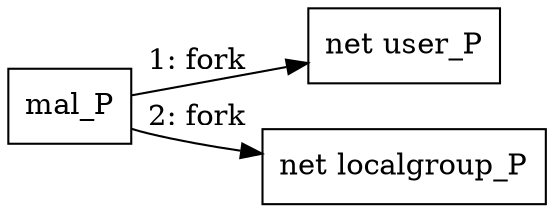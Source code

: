 digraph "T1078.003" {
rankdir="LR"
size="9"
fixedsize="false"
splines="true"
nodesep=0.3
ranksep=0
fontsize=10
overlap="scalexy"
engine= "neato"
	"mal_P" [node_type=Process shape=box]
	"net user_P" [node_type=Process shape=box]
	"net localgroup_P" [node_type=Process shape=box]
	"mal_P" -> "net user_P" [label="1: fork"]
	"mal_P" -> "net localgroup_P" [label="2: fork"]
}
